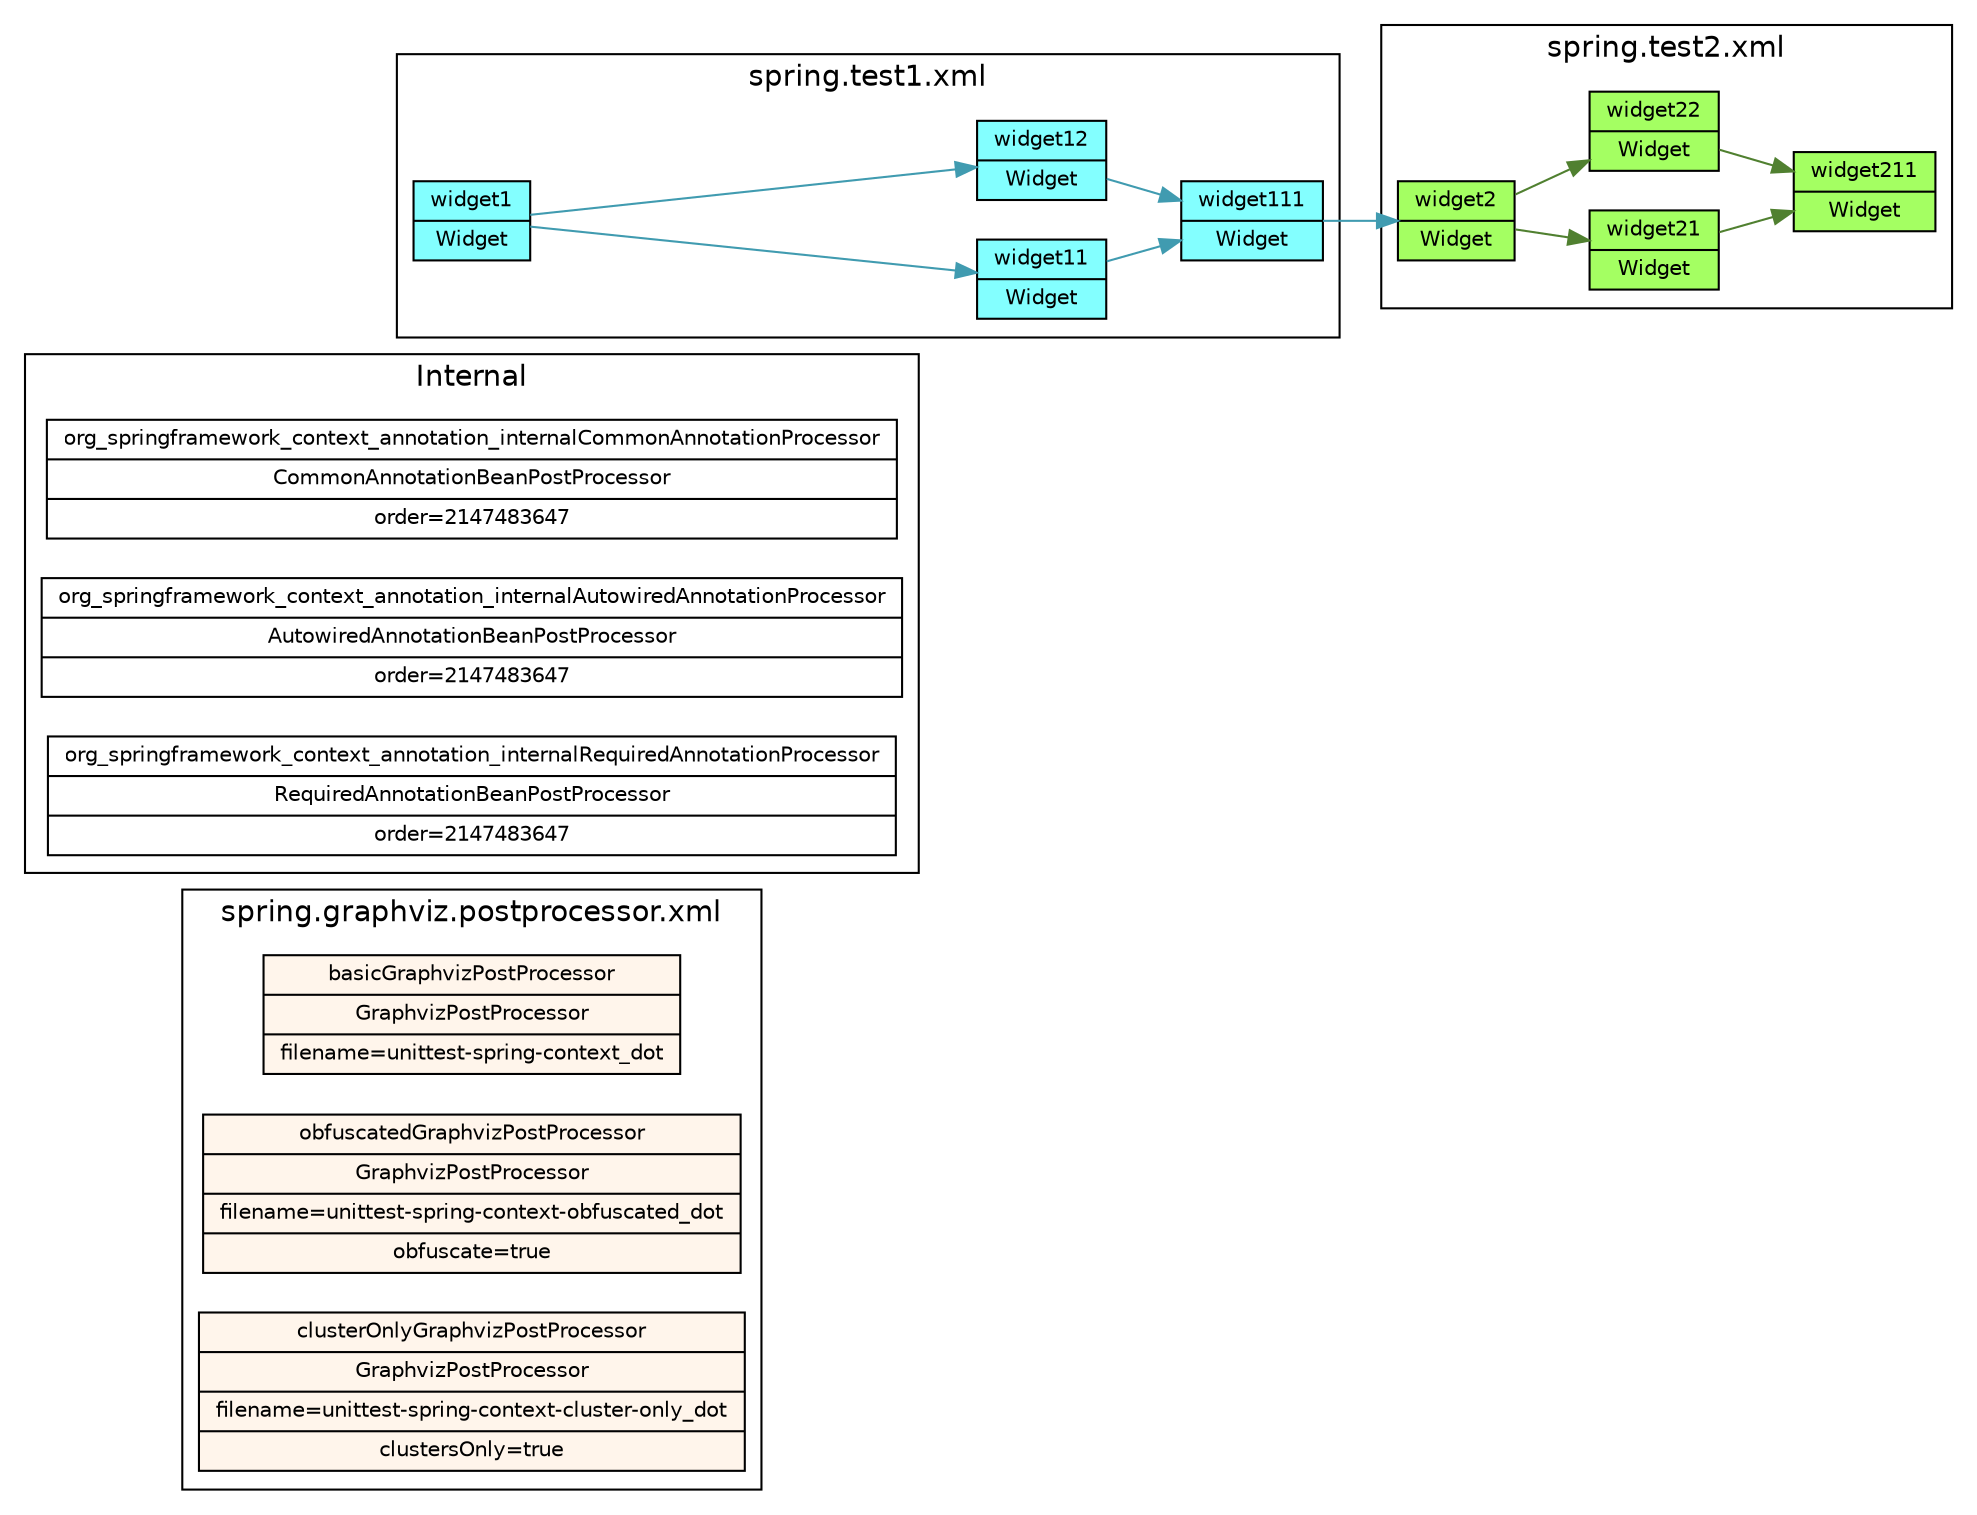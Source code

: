 digraph G { 
  graph [rankdir=LR fontname=Helvetica]; 
  node [fontsize=10 shape=record fontname=Helvetica style=filled fillcolor=lightyellow]; 
  edge [fontname=Helvetica fontsize=9]; 

subgraph cluster_spring_graphviz_postprocessor_xml { 
    label="spring.graphviz.postprocessor.xml"; 
"basicGraphvizPostProcessor";
"obfuscatedGraphvizPostProcessor";
"clusterOnlyGraphvizPostProcessor";
}

subgraph cluster_Internal { 
    label="Internal"; 
"org_springframework_context_annotation_internalCommonAnnotationProcessor";
"org_springframework_context_annotation_internalAutowiredAnnotationProcessor";
"org_springframework_context_annotation_internalRequiredAnnotationProcessor";
}

subgraph cluster_spring_test1_xml { 
    label="spring.test1.xml"; 
"widget1";
"widget11";
"widget12";
"widget111";
}

subgraph cluster_spring_test2_xml { 
    label="spring.test2.xml"; 
"widget2";
"widget21";
"widget22";
"widget211";
}

"clusterOnlyGraphvizPostProcessor" [label="clusterOnlyGraphvizPostProcessor | GraphvizPostProcessor | filename=unittest-spring-context-cluster-only_dot | clustersOnly=true" fillcolor="#fff5eb"];

"widget21" [label="widget21 | Widget" fillcolor="#a4ff62"];
  "widget21" -> "widget211" [color="#508030" ];

"widget22" [label="widget22 | Widget" fillcolor="#a4ff62"];
  "widget22" -> "widget211" [color="#508030" ];

"widget111" [label="widget111 | Widget" fillcolor="#83ffff"];
  "widget111" -> "widget2" [color="#409bb0" ];

"widget12" [label="widget12 | Widget" fillcolor="#83ffff"];
  "widget12" -> "widget111" [color="#409bb0" ];

"widget11" [label="widget11 | Widget" fillcolor="#83ffff"];
  "widget11" -> "widget111" [color="#409bb0" ];

"widget2" [label="widget2 | Widget" fillcolor="#a4ff62"];
  "widget2" -> "widget21" [color="#508030" ];
  "widget2" -> "widget22" [color="#508030" ];

"widget1" [label="widget1 | Widget" fillcolor="#83ffff"];
  "widget1" -> "widget12" [color="#409bb0" ];
  "widget1" -> "widget11" [color="#409bb0" ];

"basicGraphvizPostProcessor" [label="basicGraphvizPostProcessor | GraphvizPostProcessor | filename=unittest-spring-context_dot" fillcolor="#fff5eb"];

"org_springframework_context_annotation_internalCommonAnnotationProcessor" [label="org_springframework_context_annotation_internalCommonAnnotationProcessor | CommonAnnotationBeanPostProcessor | order=2147483647" fillcolor="#ffffff"];

"org_springframework_context_annotation_internalRequiredAnnotationProcessor" [label="org_springframework_context_annotation_internalRequiredAnnotationProcessor | RequiredAnnotationBeanPostProcessor | order=2147483647" fillcolor="#ffffff"];

"obfuscatedGraphvizPostProcessor" [label="obfuscatedGraphvizPostProcessor | GraphvizPostProcessor | filename=unittest-spring-context-obfuscated_dot | obfuscate=true" fillcolor="#fff5eb"];

"org_springframework_context_annotation_internalAutowiredAnnotationProcessor" [label="org_springframework_context_annotation_internalAutowiredAnnotationProcessor | AutowiredAnnotationBeanPostProcessor | order=2147483647" fillcolor="#ffffff"];

"widget211" [label="widget211 | Widget" fillcolor="#a4ff62"];

}
